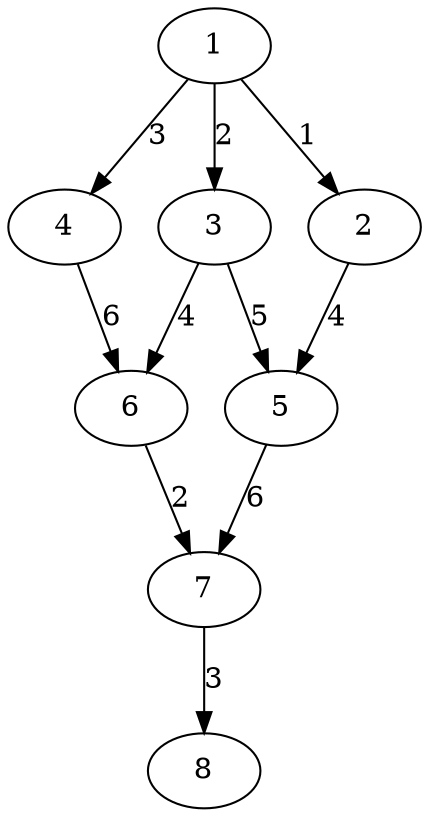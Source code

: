 
/*

____________REDE PERT____________

Ordem de execução:

tarefa 1:	tempo mínimo de ínicio: 0	tempo máximo de ínicio: 0
tarefa 2:	tempo mínimo de ínicio: 1	tempo máximo de ínicio: 3
tarefa 3:	tempo mínimo de ínicio: 2	tempo máximo de ínicio: 2
tarefa 4:	tempo mínimo de ínicio: 3	tempo máximo de ínicio: 5
tarefa 5:	tempo mínimo de ínicio: 7	tempo máximo de ínicio: 7
tarefa 6:	tempo mínimo de ínicio: 9	tempo máximo de ínicio: 11
tarefa 7:	tempo mínimo de ínicio: 13	tempo máximo de ínicio: 13
tarefa 8:	tempo mínimo de ínicio: 16	tempo máximo de ínicio: 16

Tempo Total de execução: 16
_________________________________

*/



digraph grafo{
	7[label="1"]
	6[label="4"]
	5[label="2"]
	4[label="3"]
	3[label="6"]
	2[label="5"]
	0[label="7"]
	1[label="8"]

	7 -> 5[label="1"]
	7 -> 4[label="2"]
	7 -> 6[label="3"]
	6 -> 3[label="6"]
	5 -> 2[label="4"]
	4 -> 3[label="4"]
	4 -> 2[label="5"]
	3 -> 0[label="2"]
	2 -> 0[label="6"]
	0 -> 1[label="3"]

}
